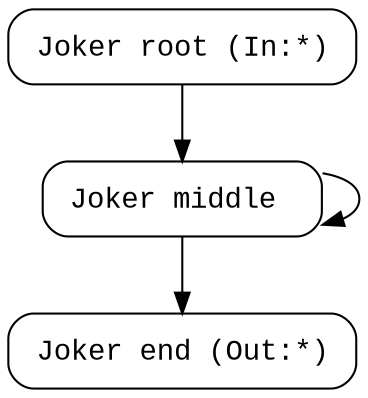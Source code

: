 digraph asm_graph {
8759072068313 [
shape="Mrecord" fontname="Courier New"label =<<table border="0" cellborder="0" cellpadding="3"><tr><td align="left">Joker root (In:*)</td></tr></table>> ];
8759072042141 [
shape="Mrecord" fontname="Courier New"label =<<table border="0" cellborder="0" cellpadding="3"><tr><td align="left">Joker end (Out:*)</td></tr></table>> ];
8759072042137 [
shape="Mrecord" fontname="Courier New"label =<<table border="0" cellborder="0" cellpadding="3"><tr><td align="left">Joker middle </td></tr></table>> ];
8759072068313 -> 8759072042137[];
8759072042137 -> 8759072042141[];
8759072042137 -> 8759072042137[];
}